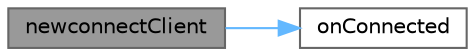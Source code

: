 digraph "newconnectClient"
{
 // LATEX_PDF_SIZE
  bgcolor="transparent";
  edge [fontname=Helvetica,fontsize=10,labelfontname=Helvetica,labelfontsize=10];
  node [fontname=Helvetica,fontsize=10,shape=box,height=0.2,width=0.4];
  rankdir="LR";
  Node1 [id="Node000001",label="newconnectClient",height=0.2,width=0.4,color="gray40", fillcolor="grey60", style="filled", fontcolor="black",tooltip="发送新用户连接信息"];
  Node1 -> Node2 [id="edge1_Node000001_Node000002",color="steelblue1",style="solid",tooltip=" "];
  Node2 [id="Node000002",label="onConnected",height=0.2,width=0.4,color="grey40", fillcolor="white", style="filled",URL="$class_c_tcp_socket.html#a683f5665bf529328a56ade89e73c40b7",tooltip="处理连接成功"];
}
